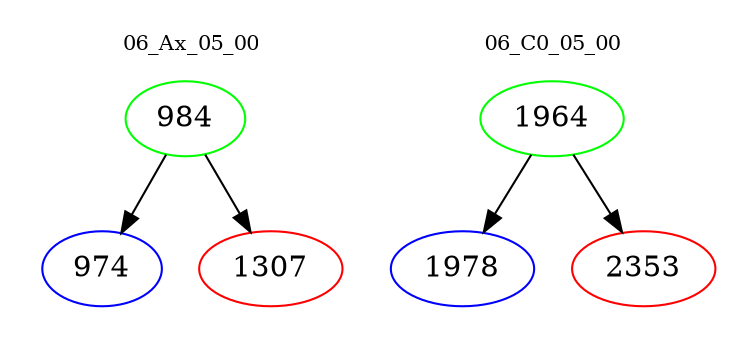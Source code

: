 digraph{
subgraph cluster_0 {
color = white
label = "06_Ax_05_00";
fontsize=10;
T0_984 [label="984", color="green"]
T0_984 -> T0_974 [color="black"]
T0_974 [label="974", color="blue"]
T0_984 -> T0_1307 [color="black"]
T0_1307 [label="1307", color="red"]
}
subgraph cluster_1 {
color = white
label = "06_C0_05_00";
fontsize=10;
T1_1964 [label="1964", color="green"]
T1_1964 -> T1_1978 [color="black"]
T1_1978 [label="1978", color="blue"]
T1_1964 -> T1_2353 [color="black"]
T1_2353 [label="2353", color="red"]
}
}
